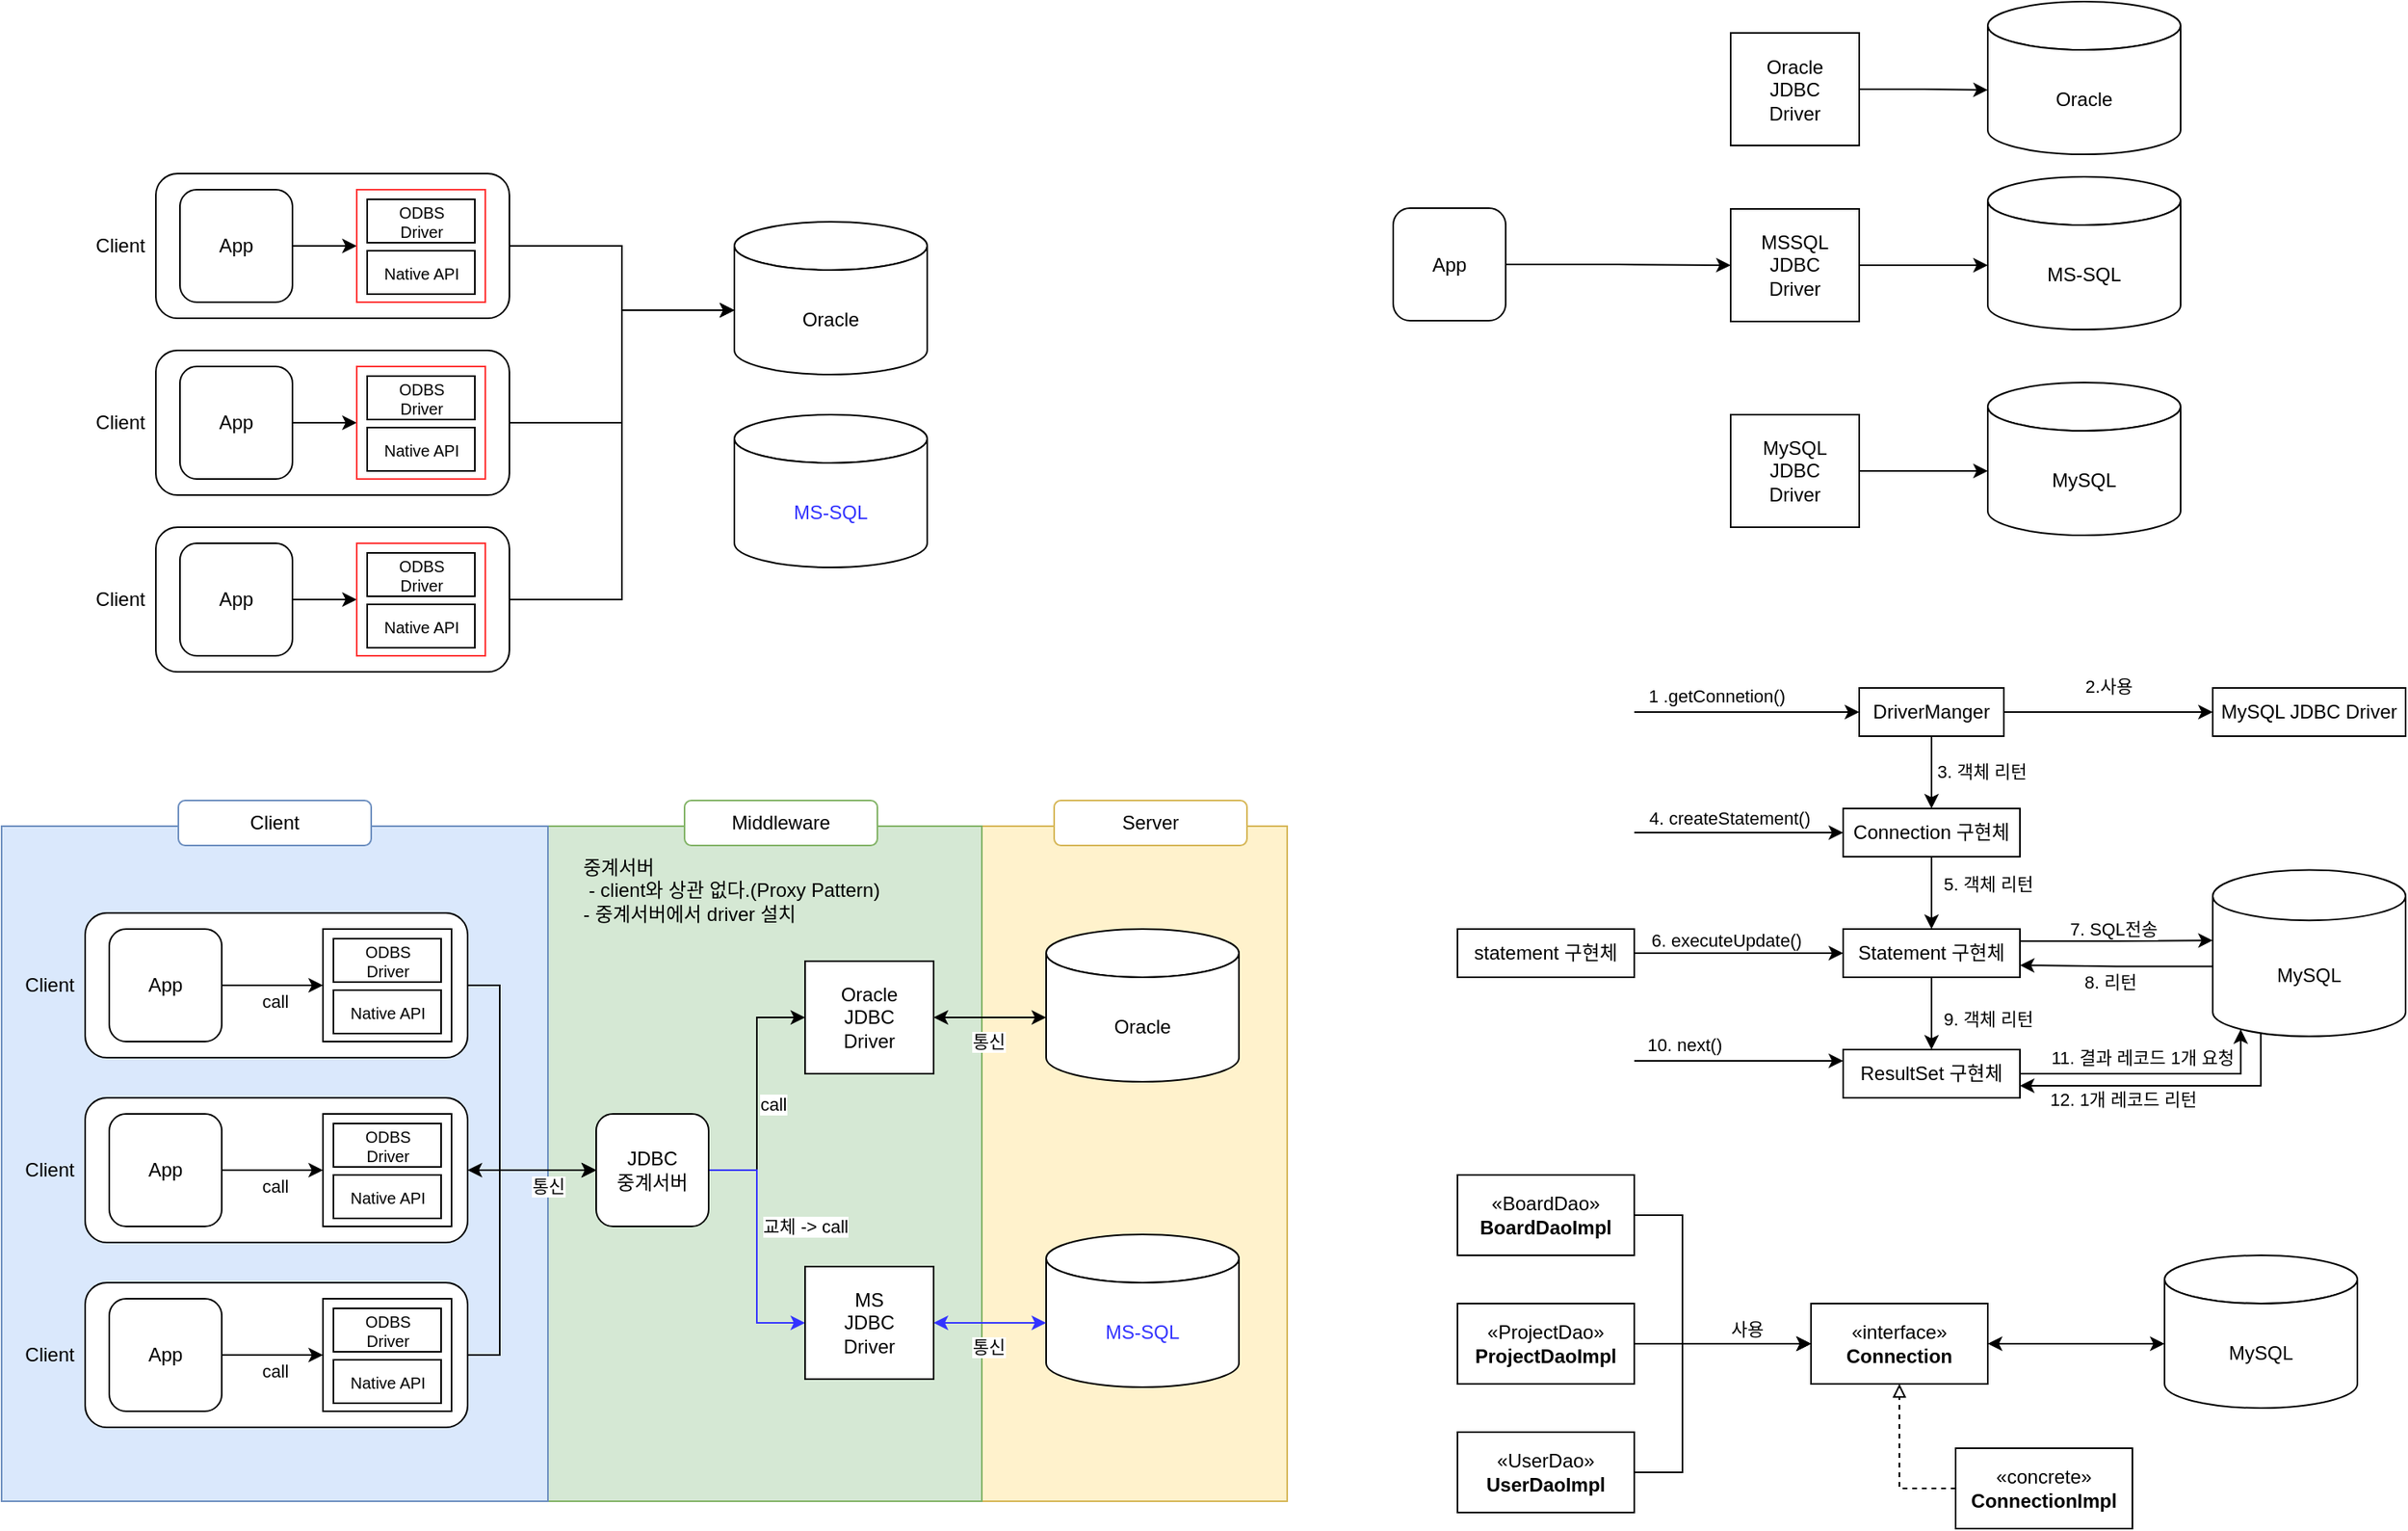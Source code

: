 <mxfile version="24.6.4" type="device">
  <diagram name="페이지-1" id="chzK51hiHP0V3GQaVxl0">
    <mxGraphModel dx="1247" dy="818" grid="1" gridSize="10" guides="1" tooltips="1" connect="1" arrows="1" fold="1" page="1" pageScale="1" pageWidth="827" pageHeight="1169" math="0" shadow="0">
      <root>
        <mxCell id="0" />
        <mxCell id="1" parent="0" />
        <mxCell id="r7lMjbxDxQKQLFHYws3O-93" value="" style="rounded=0;whiteSpace=wrap;html=1;fillColor=#fff2cc;strokeColor=#d6b656;" vertex="1" parent="1">
          <mxGeometry x="624" y="606" width="190" height="420" as="geometry" />
        </mxCell>
        <mxCell id="r7lMjbxDxQKQLFHYws3O-92" value="" style="rounded=0;whiteSpace=wrap;html=1;fillColor=#d5e8d4;strokeColor=#82b366;" vertex="1" parent="1">
          <mxGeometry x="354" y="606" width="270" height="420" as="geometry" />
        </mxCell>
        <mxCell id="r7lMjbxDxQKQLFHYws3O-91" value="" style="rounded=0;whiteSpace=wrap;html=1;fillColor=#dae8fc;strokeColor=#6c8ebf;" vertex="1" parent="1">
          <mxGeometry x="14" y="606" width="340" height="420" as="geometry" />
        </mxCell>
        <mxCell id="r7lMjbxDxQKQLFHYws3O-3" value="" style="rounded=1;whiteSpace=wrap;html=1;" vertex="1" parent="1">
          <mxGeometry x="110" y="200" width="220" height="90" as="geometry" />
        </mxCell>
        <mxCell id="r7lMjbxDxQKQLFHYws3O-9" value="" style="group" vertex="1" connectable="0" parent="1">
          <mxGeometry x="125" y="210" width="190" height="70" as="geometry" />
        </mxCell>
        <mxCell id="r7lMjbxDxQKQLFHYws3O-8" style="edgeStyle=orthogonalEdgeStyle;rounded=0;orthogonalLoop=1;jettySize=auto;html=1;entryX=0;entryY=0.5;entryDx=0;entryDy=0;" edge="1" parent="r7lMjbxDxQKQLFHYws3O-9" source="r7lMjbxDxQKQLFHYws3O-4" target="r7lMjbxDxQKQLFHYws3O-5">
          <mxGeometry relative="1" as="geometry" />
        </mxCell>
        <mxCell id="r7lMjbxDxQKQLFHYws3O-4" value="App" style="rounded=1;whiteSpace=wrap;html=1;" vertex="1" parent="r7lMjbxDxQKQLFHYws3O-9">
          <mxGeometry width="70" height="70" as="geometry" />
        </mxCell>
        <mxCell id="r7lMjbxDxQKQLFHYws3O-5" value="" style="rounded=0;whiteSpace=wrap;html=1;strokeColor=#FF3333;" vertex="1" parent="r7lMjbxDxQKQLFHYws3O-9">
          <mxGeometry x="110" width="80" height="70" as="geometry" />
        </mxCell>
        <mxCell id="r7lMjbxDxQKQLFHYws3O-6" value="ODBS&lt;div style=&quot;font-size: 10px;&quot;&gt;Driver&lt;/div&gt;" style="rounded=0;whiteSpace=wrap;html=1;fontSize=10;" vertex="1" parent="r7lMjbxDxQKQLFHYws3O-9">
          <mxGeometry x="116.5" y="6" width="67" height="27" as="geometry" />
        </mxCell>
        <mxCell id="r7lMjbxDxQKQLFHYws3O-7" value="Native API" style="rounded=0;whiteSpace=wrap;html=1;fontSize=10;" vertex="1" parent="r7lMjbxDxQKQLFHYws3O-9">
          <mxGeometry x="116.5" y="38" width="67" height="27" as="geometry" />
        </mxCell>
        <mxCell id="r7lMjbxDxQKQLFHYws3O-10" value="" style="group" vertex="1" connectable="0" parent="1">
          <mxGeometry x="470" y="230" width="120" height="95" as="geometry" />
        </mxCell>
        <mxCell id="r7lMjbxDxQKQLFHYws3O-1" value="" style="ellipse;whiteSpace=wrap;html=1;" vertex="1" parent="r7lMjbxDxQKQLFHYws3O-10">
          <mxGeometry width="120" height="30" as="geometry" />
        </mxCell>
        <mxCell id="r7lMjbxDxQKQLFHYws3O-2" value="Oracle" style="shape=cylinder3;whiteSpace=wrap;html=1;boundedLbl=1;backgroundOutline=1;size=15;lid=0;" vertex="1" parent="r7lMjbxDxQKQLFHYws3O-10">
          <mxGeometry y="15" width="120" height="80" as="geometry" />
        </mxCell>
        <mxCell id="r7lMjbxDxQKQLFHYws3O-11" value="" style="rounded=1;whiteSpace=wrap;html=1;" vertex="1" parent="1">
          <mxGeometry x="110" y="310" width="220" height="90" as="geometry" />
        </mxCell>
        <mxCell id="r7lMjbxDxQKQLFHYws3O-12" value="" style="group" vertex="1" connectable="0" parent="1">
          <mxGeometry x="125" y="320" width="190" height="70" as="geometry" />
        </mxCell>
        <mxCell id="r7lMjbxDxQKQLFHYws3O-13" style="edgeStyle=orthogonalEdgeStyle;rounded=0;orthogonalLoop=1;jettySize=auto;html=1;entryX=0;entryY=0.5;entryDx=0;entryDy=0;" edge="1" parent="r7lMjbxDxQKQLFHYws3O-12" source="r7lMjbxDxQKQLFHYws3O-14" target="r7lMjbxDxQKQLFHYws3O-15">
          <mxGeometry relative="1" as="geometry" />
        </mxCell>
        <mxCell id="r7lMjbxDxQKQLFHYws3O-14" value="App" style="rounded=1;whiteSpace=wrap;html=1;" vertex="1" parent="r7lMjbxDxQKQLFHYws3O-12">
          <mxGeometry width="70" height="70" as="geometry" />
        </mxCell>
        <mxCell id="r7lMjbxDxQKQLFHYws3O-15" value="" style="rounded=0;whiteSpace=wrap;html=1;strokeColor=#FF3333;" vertex="1" parent="r7lMjbxDxQKQLFHYws3O-12">
          <mxGeometry x="110" width="80" height="70" as="geometry" />
        </mxCell>
        <mxCell id="r7lMjbxDxQKQLFHYws3O-16" value="ODBS&lt;div style=&quot;font-size: 10px;&quot;&gt;Driver&lt;/div&gt;" style="rounded=0;whiteSpace=wrap;html=1;fontSize=10;" vertex="1" parent="r7lMjbxDxQKQLFHYws3O-12">
          <mxGeometry x="116.5" y="6" width="67" height="27" as="geometry" />
        </mxCell>
        <mxCell id="r7lMjbxDxQKQLFHYws3O-17" value="Native API" style="rounded=0;whiteSpace=wrap;html=1;fontSize=10;" vertex="1" parent="r7lMjbxDxQKQLFHYws3O-12">
          <mxGeometry x="116.5" y="38" width="67" height="27" as="geometry" />
        </mxCell>
        <mxCell id="r7lMjbxDxQKQLFHYws3O-30" style="edgeStyle=orthogonalEdgeStyle;rounded=0;orthogonalLoop=1;jettySize=auto;html=1;entryX=0;entryY=0.5;entryDx=0;entryDy=0;entryPerimeter=0;" edge="1" parent="1" source="r7lMjbxDxQKQLFHYws3O-18" target="r7lMjbxDxQKQLFHYws3O-2">
          <mxGeometry relative="1" as="geometry">
            <mxPoint x="470" y="280" as="targetPoint" />
            <Array as="points">
              <mxPoint x="400" y="465" />
              <mxPoint x="400" y="285" />
            </Array>
          </mxGeometry>
        </mxCell>
        <mxCell id="r7lMjbxDxQKQLFHYws3O-18" value="" style="rounded=1;whiteSpace=wrap;html=1;" vertex="1" parent="1">
          <mxGeometry x="110" y="420" width="220" height="90" as="geometry" />
        </mxCell>
        <mxCell id="r7lMjbxDxQKQLFHYws3O-19" value="" style="group" vertex="1" connectable="0" parent="1">
          <mxGeometry x="125" y="430" width="190" height="70" as="geometry" />
        </mxCell>
        <mxCell id="r7lMjbxDxQKQLFHYws3O-20" style="edgeStyle=orthogonalEdgeStyle;rounded=0;orthogonalLoop=1;jettySize=auto;html=1;entryX=0;entryY=0.5;entryDx=0;entryDy=0;" edge="1" parent="r7lMjbxDxQKQLFHYws3O-19" source="r7lMjbxDxQKQLFHYws3O-21" target="r7lMjbxDxQKQLFHYws3O-22">
          <mxGeometry relative="1" as="geometry" />
        </mxCell>
        <mxCell id="r7lMjbxDxQKQLFHYws3O-21" value="App" style="rounded=1;whiteSpace=wrap;html=1;" vertex="1" parent="r7lMjbxDxQKQLFHYws3O-19">
          <mxGeometry width="70" height="70" as="geometry" />
        </mxCell>
        <mxCell id="r7lMjbxDxQKQLFHYws3O-22" value="" style="rounded=0;whiteSpace=wrap;html=1;strokeColor=#FF3333;" vertex="1" parent="r7lMjbxDxQKQLFHYws3O-19">
          <mxGeometry x="110" width="80" height="70" as="geometry" />
        </mxCell>
        <mxCell id="r7lMjbxDxQKQLFHYws3O-23" value="ODBS&lt;div style=&quot;font-size: 10px;&quot;&gt;Driver&lt;/div&gt;" style="rounded=0;whiteSpace=wrap;html=1;fontSize=10;" vertex="1" parent="r7lMjbxDxQKQLFHYws3O-19">
          <mxGeometry x="116.5" y="6" width="67" height="27" as="geometry" />
        </mxCell>
        <mxCell id="r7lMjbxDxQKQLFHYws3O-24" value="Native API" style="rounded=0;whiteSpace=wrap;html=1;fontSize=10;" vertex="1" parent="r7lMjbxDxQKQLFHYws3O-19">
          <mxGeometry x="116.5" y="38" width="67" height="27" as="geometry" />
        </mxCell>
        <mxCell id="r7lMjbxDxQKQLFHYws3O-25" value="" style="group" vertex="1" connectable="0" parent="1">
          <mxGeometry x="470" y="350" width="120" height="95" as="geometry" />
        </mxCell>
        <mxCell id="r7lMjbxDxQKQLFHYws3O-26" value="" style="ellipse;whiteSpace=wrap;html=1;" vertex="1" parent="r7lMjbxDxQKQLFHYws3O-25">
          <mxGeometry width="120" height="30" as="geometry" />
        </mxCell>
        <mxCell id="r7lMjbxDxQKQLFHYws3O-27" value="&lt;font color=&quot;#3333ff&quot;&gt;MS-SQL&lt;/font&gt;" style="shape=cylinder3;whiteSpace=wrap;html=1;boundedLbl=1;backgroundOutline=1;size=15;lid=0;" vertex="1" parent="r7lMjbxDxQKQLFHYws3O-25">
          <mxGeometry y="15" width="120" height="80" as="geometry" />
        </mxCell>
        <mxCell id="r7lMjbxDxQKQLFHYws3O-28" style="edgeStyle=orthogonalEdgeStyle;rounded=0;orthogonalLoop=1;jettySize=auto;html=1;entryX=0;entryY=0.5;entryDx=0;entryDy=0;entryPerimeter=0;" edge="1" parent="1" source="r7lMjbxDxQKQLFHYws3O-3" target="r7lMjbxDxQKQLFHYws3O-2">
          <mxGeometry relative="1" as="geometry" />
        </mxCell>
        <mxCell id="r7lMjbxDxQKQLFHYws3O-29" style="edgeStyle=orthogonalEdgeStyle;rounded=0;orthogonalLoop=1;jettySize=auto;html=1;entryX=0;entryY=0.5;entryDx=0;entryDy=0;entryPerimeter=0;" edge="1" parent="1" source="r7lMjbxDxQKQLFHYws3O-11" target="r7lMjbxDxQKQLFHYws3O-2">
          <mxGeometry relative="1" as="geometry" />
        </mxCell>
        <mxCell id="r7lMjbxDxQKQLFHYws3O-31" value="Client" style="text;html=1;align=center;verticalAlign=middle;whiteSpace=wrap;rounded=0;" vertex="1" parent="1">
          <mxGeometry x="58" y="230" width="60" height="30" as="geometry" />
        </mxCell>
        <mxCell id="r7lMjbxDxQKQLFHYws3O-32" value="Client" style="text;html=1;align=center;verticalAlign=middle;whiteSpace=wrap;rounded=0;" vertex="1" parent="1">
          <mxGeometry x="58" y="340" width="60" height="30" as="geometry" />
        </mxCell>
        <mxCell id="r7lMjbxDxQKQLFHYws3O-33" value="Client" style="text;html=1;align=center;verticalAlign=middle;whiteSpace=wrap;rounded=0;" vertex="1" parent="1">
          <mxGeometry x="58" y="450" width="60" height="30" as="geometry" />
        </mxCell>
        <mxCell id="r7lMjbxDxQKQLFHYws3O-55" value="통신" style="edgeStyle=orthogonalEdgeStyle;rounded=0;orthogonalLoop=1;jettySize=auto;html=1;entryX=0;entryY=0.5;entryDx=0;entryDy=0;startArrow=classic;startFill=1;" edge="1" parent="1">
          <mxGeometry x="0.25" y="-10" relative="1" as="geometry">
            <mxPoint x="304" y="820" as="sourcePoint" />
            <mxPoint x="384" y="820" as="targetPoint" />
            <mxPoint as="offset" />
          </mxGeometry>
        </mxCell>
        <mxCell id="r7lMjbxDxQKQLFHYws3O-42" value="" style="rounded=1;whiteSpace=wrap;html=1;" vertex="1" parent="1">
          <mxGeometry x="66" y="775" width="238" height="90" as="geometry" />
        </mxCell>
        <mxCell id="r7lMjbxDxQKQLFHYws3O-43" value="" style="group" vertex="1" connectable="0" parent="1">
          <mxGeometry x="81" y="785" width="190" height="70" as="geometry" />
        </mxCell>
        <mxCell id="r7lMjbxDxQKQLFHYws3O-45" value="App" style="rounded=1;whiteSpace=wrap;html=1;" vertex="1" parent="r7lMjbxDxQKQLFHYws3O-43">
          <mxGeometry width="70" height="70" as="geometry" />
        </mxCell>
        <mxCell id="r7lMjbxDxQKQLFHYws3O-49" value="Client" style="text;html=1;align=center;verticalAlign=middle;whiteSpace=wrap;rounded=0;" vertex="1" parent="1">
          <mxGeometry x="14" y="805" width="60" height="30" as="geometry" />
        </mxCell>
        <mxCell id="r7lMjbxDxQKQLFHYws3O-46" value="" style="rounded=0;whiteSpace=wrap;html=1;strokeColor=#000000;" vertex="1" parent="1">
          <mxGeometry x="214" y="785" width="80" height="70" as="geometry" />
        </mxCell>
        <mxCell id="r7lMjbxDxQKQLFHYws3O-47" value="ODBS&lt;div style=&quot;font-size: 10px;&quot;&gt;Driver&lt;/div&gt;" style="rounded=0;whiteSpace=wrap;html=1;fontSize=10;" vertex="1" parent="1">
          <mxGeometry x="220.5" y="791" width="67" height="27" as="geometry" />
        </mxCell>
        <mxCell id="r7lMjbxDxQKQLFHYws3O-48" value="Native API" style="rounded=0;whiteSpace=wrap;html=1;fontSize=10;" vertex="1" parent="1">
          <mxGeometry x="220.5" y="823" width="67" height="27" as="geometry" />
        </mxCell>
        <mxCell id="r7lMjbxDxQKQLFHYws3O-44" value="call" style="edgeStyle=orthogonalEdgeStyle;rounded=0;orthogonalLoop=1;jettySize=auto;html=1;entryX=0;entryY=0.5;entryDx=0;entryDy=0;" edge="1" parent="1" source="r7lMjbxDxQKQLFHYws3O-45" target="r7lMjbxDxQKQLFHYws3O-46">
          <mxGeometry x="0.048" y="-10" relative="1" as="geometry">
            <mxPoint as="offset" />
          </mxGeometry>
        </mxCell>
        <mxCell id="r7lMjbxDxQKQLFHYws3O-53" style="edgeStyle=orthogonalEdgeStyle;rounded=0;orthogonalLoop=1;jettySize=auto;html=1;entryX=0;entryY=0.5;entryDx=0;entryDy=0;" edge="1" parent="1" source="r7lMjbxDxQKQLFHYws3O-51" target="r7lMjbxDxQKQLFHYws3O-52">
          <mxGeometry relative="1" as="geometry" />
        </mxCell>
        <mxCell id="r7lMjbxDxQKQLFHYws3O-54" value="call" style="edgeLabel;html=1;align=center;verticalAlign=middle;resizable=0;points=[];" vertex="1" connectable="0" parent="r7lMjbxDxQKQLFHYws3O-53">
          <mxGeometry x="0.042" y="-1" relative="1" as="geometry">
            <mxPoint x="9" y="10" as="offset" />
          </mxGeometry>
        </mxCell>
        <mxCell id="r7lMjbxDxQKQLFHYws3O-89" style="edgeStyle=orthogonalEdgeStyle;rounded=0;orthogonalLoop=1;jettySize=auto;html=1;entryX=0;entryY=0.5;entryDx=0;entryDy=0;strokeColor=#3333FF;" edge="1" parent="1" source="r7lMjbxDxQKQLFHYws3O-51" target="r7lMjbxDxQKQLFHYws3O-86">
          <mxGeometry relative="1" as="geometry" />
        </mxCell>
        <mxCell id="r7lMjbxDxQKQLFHYws3O-90" value="교체 -&amp;gt; call" style="edgeLabel;html=1;align=center;verticalAlign=middle;resizable=0;points=[];" vertex="1" connectable="0" parent="r7lMjbxDxQKQLFHYws3O-89">
          <mxGeometry x="-0.152" relative="1" as="geometry">
            <mxPoint x="30" y="-1" as="offset" />
          </mxGeometry>
        </mxCell>
        <mxCell id="r7lMjbxDxQKQLFHYws3O-51" value="JDBC&lt;div&gt;중계서버&lt;/div&gt;" style="rounded=1;whiteSpace=wrap;html=1;" vertex="1" parent="1">
          <mxGeometry x="384" y="785" width="70" height="70" as="geometry" />
        </mxCell>
        <mxCell id="r7lMjbxDxQKQLFHYws3O-52" value="&lt;div&gt;Oracle&lt;/div&gt;JDBC&lt;div&gt;&lt;div&gt;Driver&lt;/div&gt;&lt;/div&gt;" style="rounded=0;whiteSpace=wrap;html=1;strokeColor=#000000;" vertex="1" parent="1">
          <mxGeometry x="514" y="690" width="80" height="70" as="geometry" />
        </mxCell>
        <mxCell id="r7lMjbxDxQKQLFHYws3O-56" value="" style="group" vertex="1" connectable="0" parent="1">
          <mxGeometry x="664" y="860" width="120" height="95" as="geometry" />
        </mxCell>
        <mxCell id="r7lMjbxDxQKQLFHYws3O-57" value="" style="ellipse;whiteSpace=wrap;html=1;" vertex="1" parent="r7lMjbxDxQKQLFHYws3O-56">
          <mxGeometry width="120" height="30" as="geometry" />
        </mxCell>
        <mxCell id="r7lMjbxDxQKQLFHYws3O-58" value="&lt;font color=&quot;#3333ff&quot;&gt;MS-SQL&lt;/font&gt;" style="shape=cylinder3;whiteSpace=wrap;html=1;boundedLbl=1;backgroundOutline=1;size=15;lid=0;" vertex="1" parent="r7lMjbxDxQKQLFHYws3O-56">
          <mxGeometry y="15" width="120" height="80" as="geometry" />
        </mxCell>
        <mxCell id="r7lMjbxDxQKQLFHYws3O-62" value="" style="group" vertex="1" connectable="0" parent="1">
          <mxGeometry x="664" y="670" width="120" height="95" as="geometry" />
        </mxCell>
        <mxCell id="r7lMjbxDxQKQLFHYws3O-63" value="" style="ellipse;whiteSpace=wrap;html=1;" vertex="1" parent="r7lMjbxDxQKQLFHYws3O-62">
          <mxGeometry width="120" height="30" as="geometry" />
        </mxCell>
        <mxCell id="r7lMjbxDxQKQLFHYws3O-64" value="Oracle" style="shape=cylinder3;whiteSpace=wrap;html=1;boundedLbl=1;backgroundOutline=1;size=15;lid=0;" vertex="1" parent="r7lMjbxDxQKQLFHYws3O-62">
          <mxGeometry y="15" width="120" height="80" as="geometry" />
        </mxCell>
        <mxCell id="r7lMjbxDxQKQLFHYws3O-65" style="edgeStyle=orthogonalEdgeStyle;rounded=0;orthogonalLoop=1;jettySize=auto;html=1;entryX=0;entryY=0.5;entryDx=0;entryDy=0;entryPerimeter=0;startArrow=classic;startFill=1;" edge="1" parent="1" source="r7lMjbxDxQKQLFHYws3O-52" target="r7lMjbxDxQKQLFHYws3O-64">
          <mxGeometry relative="1" as="geometry" />
        </mxCell>
        <mxCell id="r7lMjbxDxQKQLFHYws3O-66" value="통신" style="edgeLabel;html=1;align=center;verticalAlign=middle;resizable=0;points=[];" vertex="1" connectable="0" parent="r7lMjbxDxQKQLFHYws3O-65">
          <mxGeometry x="0.056" y="-1" relative="1" as="geometry">
            <mxPoint x="-3" y="14" as="offset" />
          </mxGeometry>
        </mxCell>
        <mxCell id="r7lMjbxDxQKQLFHYws3O-83" style="edgeStyle=orthogonalEdgeStyle;rounded=0;orthogonalLoop=1;jettySize=auto;html=1;entryX=0;entryY=0.5;entryDx=0;entryDy=0;" edge="1" parent="1" source="r7lMjbxDxQKQLFHYws3O-67" target="r7lMjbxDxQKQLFHYws3O-51">
          <mxGeometry relative="1" as="geometry">
            <Array as="points">
              <mxPoint x="324" y="935" />
              <mxPoint x="324" y="820" />
            </Array>
          </mxGeometry>
        </mxCell>
        <mxCell id="r7lMjbxDxQKQLFHYws3O-67" value="" style="rounded=1;whiteSpace=wrap;html=1;" vertex="1" parent="1">
          <mxGeometry x="66" y="890" width="238" height="90" as="geometry" />
        </mxCell>
        <mxCell id="r7lMjbxDxQKQLFHYws3O-68" value="" style="group" vertex="1" connectable="0" parent="1">
          <mxGeometry x="81" y="900" width="190" height="70" as="geometry" />
        </mxCell>
        <mxCell id="r7lMjbxDxQKQLFHYws3O-69" value="App" style="rounded=1;whiteSpace=wrap;html=1;" vertex="1" parent="r7lMjbxDxQKQLFHYws3O-68">
          <mxGeometry width="70" height="70" as="geometry" />
        </mxCell>
        <mxCell id="r7lMjbxDxQKQLFHYws3O-70" value="Client" style="text;html=1;align=center;verticalAlign=middle;whiteSpace=wrap;rounded=0;" vertex="1" parent="1">
          <mxGeometry x="14" y="920" width="60" height="30" as="geometry" />
        </mxCell>
        <mxCell id="r7lMjbxDxQKQLFHYws3O-71" value="" style="rounded=0;whiteSpace=wrap;html=1;strokeColor=#000000;" vertex="1" parent="1">
          <mxGeometry x="214" y="900" width="80" height="70" as="geometry" />
        </mxCell>
        <mxCell id="r7lMjbxDxQKQLFHYws3O-72" value="ODBS&lt;div style=&quot;font-size: 10px;&quot;&gt;Driver&lt;/div&gt;" style="rounded=0;whiteSpace=wrap;html=1;fontSize=10;" vertex="1" parent="1">
          <mxGeometry x="220.5" y="906" width="67" height="27" as="geometry" />
        </mxCell>
        <mxCell id="r7lMjbxDxQKQLFHYws3O-73" value="Native API" style="rounded=0;whiteSpace=wrap;html=1;fontSize=10;" vertex="1" parent="1">
          <mxGeometry x="220.5" y="938" width="67" height="27" as="geometry" />
        </mxCell>
        <mxCell id="r7lMjbxDxQKQLFHYws3O-74" value="call" style="edgeStyle=orthogonalEdgeStyle;rounded=0;orthogonalLoop=1;jettySize=auto;html=1;entryX=0;entryY=0.5;entryDx=0;entryDy=0;" edge="1" parent="1" source="r7lMjbxDxQKQLFHYws3O-69" target="r7lMjbxDxQKQLFHYws3O-71">
          <mxGeometry x="0.048" y="-10" relative="1" as="geometry">
            <mxPoint as="offset" />
          </mxGeometry>
        </mxCell>
        <mxCell id="r7lMjbxDxQKQLFHYws3O-84" style="edgeStyle=orthogonalEdgeStyle;rounded=0;orthogonalLoop=1;jettySize=auto;html=1;entryX=0;entryY=0.5;entryDx=0;entryDy=0;" edge="1" parent="1" source="r7lMjbxDxQKQLFHYws3O-75" target="r7lMjbxDxQKQLFHYws3O-51">
          <mxGeometry relative="1" as="geometry">
            <Array as="points">
              <mxPoint x="324" y="705" />
              <mxPoint x="324" y="820" />
            </Array>
          </mxGeometry>
        </mxCell>
        <mxCell id="r7lMjbxDxQKQLFHYws3O-75" value="" style="rounded=1;whiteSpace=wrap;html=1;" vertex="1" parent="1">
          <mxGeometry x="66" y="660" width="238" height="90" as="geometry" />
        </mxCell>
        <mxCell id="r7lMjbxDxQKQLFHYws3O-76" value="" style="group" vertex="1" connectable="0" parent="1">
          <mxGeometry x="81" y="670" width="190" height="70" as="geometry" />
        </mxCell>
        <mxCell id="r7lMjbxDxQKQLFHYws3O-77" value="App" style="rounded=1;whiteSpace=wrap;html=1;" vertex="1" parent="r7lMjbxDxQKQLFHYws3O-76">
          <mxGeometry width="70" height="70" as="geometry" />
        </mxCell>
        <mxCell id="r7lMjbxDxQKQLFHYws3O-78" value="Client" style="text;html=1;align=center;verticalAlign=middle;whiteSpace=wrap;rounded=0;" vertex="1" parent="1">
          <mxGeometry x="14" y="690" width="60" height="30" as="geometry" />
        </mxCell>
        <mxCell id="r7lMjbxDxQKQLFHYws3O-79" value="" style="rounded=0;whiteSpace=wrap;html=1;strokeColor=#000000;" vertex="1" parent="1">
          <mxGeometry x="214" y="670" width="80" height="70" as="geometry" />
        </mxCell>
        <mxCell id="r7lMjbxDxQKQLFHYws3O-80" value="ODBS&lt;div style=&quot;font-size: 10px;&quot;&gt;Driver&lt;/div&gt;" style="rounded=0;whiteSpace=wrap;html=1;fontSize=10;" vertex="1" parent="1">
          <mxGeometry x="220.5" y="676" width="67" height="27" as="geometry" />
        </mxCell>
        <mxCell id="r7lMjbxDxQKQLFHYws3O-81" value="Native API" style="rounded=0;whiteSpace=wrap;html=1;fontSize=10;" vertex="1" parent="1">
          <mxGeometry x="220.5" y="708" width="67" height="27" as="geometry" />
        </mxCell>
        <mxCell id="r7lMjbxDxQKQLFHYws3O-82" value="call" style="edgeStyle=orthogonalEdgeStyle;rounded=0;orthogonalLoop=1;jettySize=auto;html=1;entryX=0;entryY=0.5;entryDx=0;entryDy=0;" edge="1" parent="1" source="r7lMjbxDxQKQLFHYws3O-77" target="r7lMjbxDxQKQLFHYws3O-79">
          <mxGeometry x="0.048" y="-10" relative="1" as="geometry">
            <mxPoint as="offset" />
          </mxGeometry>
        </mxCell>
        <mxCell id="r7lMjbxDxQKQLFHYws3O-86" value="&lt;div&gt;MS&lt;/div&gt;JDBC&lt;div&gt;&lt;div&gt;Driver&lt;/div&gt;&lt;/div&gt;" style="rounded=0;whiteSpace=wrap;html=1;strokeColor=#000000;" vertex="1" parent="1">
          <mxGeometry x="514" y="880" width="80" height="70" as="geometry" />
        </mxCell>
        <mxCell id="r7lMjbxDxQKQLFHYws3O-87" style="edgeStyle=orthogonalEdgeStyle;rounded=0;orthogonalLoop=1;jettySize=auto;html=1;entryX=0;entryY=0.5;entryDx=0;entryDy=0;entryPerimeter=0;strokeColor=#3333FF;align=center;verticalAlign=middle;fontFamily=Helvetica;fontSize=11;fontColor=default;labelBackgroundColor=default;startArrow=classic;startFill=1;endArrow=classic;" edge="1" parent="1" source="r7lMjbxDxQKQLFHYws3O-86" target="r7lMjbxDxQKQLFHYws3O-58">
          <mxGeometry relative="1" as="geometry" />
        </mxCell>
        <mxCell id="r7lMjbxDxQKQLFHYws3O-88" value="통신" style="edgeLabel;html=1;align=center;verticalAlign=middle;resizable=0;points=[];" vertex="1" connectable="0" parent="r7lMjbxDxQKQLFHYws3O-87">
          <mxGeometry x="0.085" y="-2" relative="1" as="geometry">
            <mxPoint x="-4" y="13" as="offset" />
          </mxGeometry>
        </mxCell>
        <mxCell id="r7lMjbxDxQKQLFHYws3O-95" value="Client" style="rounded=1;whiteSpace=wrap;html=1;strokeColor=#6c8ebf;" vertex="1" parent="1">
          <mxGeometry x="124" y="590" width="120" height="28" as="geometry" />
        </mxCell>
        <mxCell id="r7lMjbxDxQKQLFHYws3O-96" value="Middleware" style="rounded=1;whiteSpace=wrap;html=1;strokeColor=#82b366;" vertex="1" parent="1">
          <mxGeometry x="439" y="590" width="120" height="28" as="geometry" />
        </mxCell>
        <mxCell id="r7lMjbxDxQKQLFHYws3O-97" value="Server" style="rounded=1;whiteSpace=wrap;html=1;strokeColor=#d6b656;" vertex="1" parent="1">
          <mxGeometry x="669" y="590" width="120" height="28" as="geometry" />
        </mxCell>
        <mxCell id="r7lMjbxDxQKQLFHYws3O-98" value="중계서버&lt;div&gt;&amp;nbsp;- client와 상관 없다.(Proxy Pattern)&lt;/div&gt;&lt;div&gt;- 중계서버에서 driver 설치&amp;nbsp;&lt;/div&gt;" style="text;html=1;align=left;verticalAlign=middle;whiteSpace=wrap;rounded=0;" vertex="1" parent="1">
          <mxGeometry x="374" y="631" width="190" height="30" as="geometry" />
        </mxCell>
        <mxCell id="r7lMjbxDxQKQLFHYws3O-100" value="" style="group" vertex="1" connectable="0" parent="1">
          <mxGeometry x="1250" y="202" width="120" height="95" as="geometry" />
        </mxCell>
        <mxCell id="r7lMjbxDxQKQLFHYws3O-101" value="" style="ellipse;whiteSpace=wrap;html=1;" vertex="1" parent="r7lMjbxDxQKQLFHYws3O-100">
          <mxGeometry width="120" height="30" as="geometry" />
        </mxCell>
        <mxCell id="r7lMjbxDxQKQLFHYws3O-102" value="MS-SQL" style="shape=cylinder3;whiteSpace=wrap;html=1;boundedLbl=1;backgroundOutline=1;size=15;lid=0;" vertex="1" parent="r7lMjbxDxQKQLFHYws3O-100">
          <mxGeometry y="15" width="120" height="80" as="geometry" />
        </mxCell>
        <mxCell id="r7lMjbxDxQKQLFHYws3O-103" value="" style="group" vertex="1" connectable="0" parent="1">
          <mxGeometry x="1250" y="93" width="120" height="95" as="geometry" />
        </mxCell>
        <mxCell id="r7lMjbxDxQKQLFHYws3O-104" value="" style="ellipse;whiteSpace=wrap;html=1;" vertex="1" parent="r7lMjbxDxQKQLFHYws3O-103">
          <mxGeometry width="120" height="30" as="geometry" />
        </mxCell>
        <mxCell id="r7lMjbxDxQKQLFHYws3O-105" value="Oracle" style="shape=cylinder3;whiteSpace=wrap;html=1;boundedLbl=1;backgroundOutline=1;size=15;lid=0;" vertex="1" parent="r7lMjbxDxQKQLFHYws3O-103">
          <mxGeometry y="15" width="120" height="80" as="geometry" />
        </mxCell>
        <mxCell id="r7lMjbxDxQKQLFHYws3O-106" value="" style="group" vertex="1" connectable="0" parent="1">
          <mxGeometry x="1250" y="330" width="120" height="95" as="geometry" />
        </mxCell>
        <mxCell id="r7lMjbxDxQKQLFHYws3O-107" value="" style="ellipse;whiteSpace=wrap;html=1;" vertex="1" parent="r7lMjbxDxQKQLFHYws3O-106">
          <mxGeometry width="120" height="30" as="geometry" />
        </mxCell>
        <mxCell id="r7lMjbxDxQKQLFHYws3O-108" value="MySQL" style="shape=cylinder3;whiteSpace=wrap;html=1;boundedLbl=1;backgroundOutline=1;size=15;lid=0;" vertex="1" parent="r7lMjbxDxQKQLFHYws3O-106">
          <mxGeometry y="15" width="120" height="80" as="geometry" />
        </mxCell>
        <mxCell id="r7lMjbxDxQKQLFHYws3O-121" style="edgeStyle=orthogonalEdgeStyle;rounded=0;orthogonalLoop=1;jettySize=auto;html=1;entryX=0;entryY=0.5;entryDx=0;entryDy=0;entryPerimeter=0;" edge="1" parent="1" source="r7lMjbxDxQKQLFHYws3O-109" target="r7lMjbxDxQKQLFHYws3O-105">
          <mxGeometry relative="1" as="geometry">
            <mxPoint x="1550" y="147.5" as="targetPoint" />
          </mxGeometry>
        </mxCell>
        <mxCell id="r7lMjbxDxQKQLFHYws3O-109" value="&lt;div&gt;Oracle&lt;/div&gt;JDBC&lt;div&gt;&lt;div&gt;Driver&lt;/div&gt;&lt;/div&gt;" style="rounded=0;whiteSpace=wrap;html=1;strokeColor=#000000;" vertex="1" parent="1">
          <mxGeometry x="1090" y="112.5" width="80" height="70" as="geometry" />
        </mxCell>
        <mxCell id="r7lMjbxDxQKQLFHYws3O-122" style="edgeStyle=orthogonalEdgeStyle;rounded=0;orthogonalLoop=1;jettySize=auto;html=1;entryX=0;entryY=0.5;entryDx=0;entryDy=0;entryPerimeter=0;" edge="1" parent="1" source="r7lMjbxDxQKQLFHYws3O-110" target="r7lMjbxDxQKQLFHYws3O-102">
          <mxGeometry relative="1" as="geometry">
            <mxPoint x="1370" y="257" as="targetPoint" />
          </mxGeometry>
        </mxCell>
        <mxCell id="r7lMjbxDxQKQLFHYws3O-110" value="&lt;div&gt;MSSQL&lt;/div&gt;JDBC&lt;div&gt;&lt;div&gt;Driver&lt;/div&gt;&lt;/div&gt;" style="rounded=0;whiteSpace=wrap;html=1;strokeColor=#000000;" vertex="1" parent="1">
          <mxGeometry x="1090" y="222" width="80" height="70" as="geometry" />
        </mxCell>
        <mxCell id="r7lMjbxDxQKQLFHYws3O-123" style="edgeStyle=orthogonalEdgeStyle;rounded=0;orthogonalLoop=1;jettySize=auto;html=1;entryX=0;entryY=0.5;entryDx=0;entryDy=0;entryPerimeter=0;" edge="1" parent="1" source="r7lMjbxDxQKQLFHYws3O-111" target="r7lMjbxDxQKQLFHYws3O-108">
          <mxGeometry relative="1" as="geometry">
            <mxPoint x="1590" y="385" as="targetPoint" />
          </mxGeometry>
        </mxCell>
        <mxCell id="r7lMjbxDxQKQLFHYws3O-111" value="&lt;div&gt;MySQL&lt;/div&gt;JDBC&lt;div&gt;&lt;div&gt;Driver&lt;/div&gt;&lt;/div&gt;" style="rounded=0;whiteSpace=wrap;html=1;strokeColor=#000000;" vertex="1" parent="1">
          <mxGeometry x="1090" y="350" width="80" height="70" as="geometry" />
        </mxCell>
        <mxCell id="r7lMjbxDxQKQLFHYws3O-120" style="edgeStyle=orthogonalEdgeStyle;rounded=0;orthogonalLoop=1;jettySize=auto;html=1;entryX=0;entryY=0.5;entryDx=0;entryDy=0;" edge="1" parent="1" source="r7lMjbxDxQKQLFHYws3O-119" target="r7lMjbxDxQKQLFHYws3O-110">
          <mxGeometry relative="1" as="geometry" />
        </mxCell>
        <mxCell id="r7lMjbxDxQKQLFHYws3O-119" value="App" style="rounded=1;whiteSpace=wrap;html=1;" vertex="1" parent="1">
          <mxGeometry x="880" y="221.5" width="70" height="70" as="geometry" />
        </mxCell>
        <mxCell id="r7lMjbxDxQKQLFHYws3O-127" style="edgeStyle=orthogonalEdgeStyle;rounded=0;orthogonalLoop=1;jettySize=auto;html=1;entryX=0;entryY=0.5;entryDx=0;entryDy=0;" edge="1" parent="1" source="r7lMjbxDxQKQLFHYws3O-125" target="r7lMjbxDxQKQLFHYws3O-126">
          <mxGeometry relative="1" as="geometry" />
        </mxCell>
        <mxCell id="r7lMjbxDxQKQLFHYws3O-145" value="2.사용" style="edgeLabel;html=1;align=center;verticalAlign=middle;resizable=0;points=[];" vertex="1" connectable="0" parent="r7lMjbxDxQKQLFHYws3O-127">
          <mxGeometry x="0.117" y="-1" relative="1" as="geometry">
            <mxPoint x="-8" y="-17" as="offset" />
          </mxGeometry>
        </mxCell>
        <mxCell id="r7lMjbxDxQKQLFHYws3O-128" style="edgeStyle=orthogonalEdgeStyle;rounded=0;orthogonalLoop=1;jettySize=auto;html=1;exitX=0;exitY=0.5;exitDx=0;exitDy=0;endArrow=none;endFill=0;startArrow=classic;startFill=1;entryX=1;entryY=0.5;entryDx=0;entryDy=0;" edge="1" parent="1" source="r7lMjbxDxQKQLFHYws3O-125">
          <mxGeometry relative="1" as="geometry">
            <mxPoint x="1030" y="535" as="targetPoint" />
          </mxGeometry>
        </mxCell>
        <mxCell id="r7lMjbxDxQKQLFHYws3O-147" value="&lt;div style=&quot;text-align: left;&quot;&gt;&lt;span style=&quot;text-align: center;&quot;&gt;1 .getConnetion()&lt;/span&gt;&lt;br&gt;&lt;/div&gt;" style="edgeLabel;html=1;align=center;verticalAlign=middle;resizable=0;points=[];" vertex="1" connectable="0" parent="r7lMjbxDxQKQLFHYws3O-128">
          <mxGeometry x="-0.051" y="1" relative="1" as="geometry">
            <mxPoint x="-23" y="-11" as="offset" />
          </mxGeometry>
        </mxCell>
        <mxCell id="r7lMjbxDxQKQLFHYws3O-130" style="edgeStyle=orthogonalEdgeStyle;rounded=0;orthogonalLoop=1;jettySize=auto;html=1;entryX=0.5;entryY=0;entryDx=0;entryDy=0;" edge="1" parent="1" source="r7lMjbxDxQKQLFHYws3O-125" target="r7lMjbxDxQKQLFHYws3O-129">
          <mxGeometry relative="1" as="geometry" />
        </mxCell>
        <mxCell id="r7lMjbxDxQKQLFHYws3O-146" value="3. 객체 리턴" style="edgeLabel;html=1;align=center;verticalAlign=middle;resizable=0;points=[];" vertex="1" connectable="0" parent="r7lMjbxDxQKQLFHYws3O-130">
          <mxGeometry x="-0.029" y="1" relative="1" as="geometry">
            <mxPoint x="30" as="offset" />
          </mxGeometry>
        </mxCell>
        <mxCell id="r7lMjbxDxQKQLFHYws3O-125" value="DriverManger" style="rounded=0;whiteSpace=wrap;html=1;strokeColor=#000000;" vertex="1" parent="1">
          <mxGeometry x="1170" y="520" width="90" height="30" as="geometry" />
        </mxCell>
        <mxCell id="r7lMjbxDxQKQLFHYws3O-126" value="MySQL JDBC Driver" style="rounded=0;whiteSpace=wrap;html=1;strokeColor=#000000;" vertex="1" parent="1">
          <mxGeometry x="1390" y="520" width="120" height="30" as="geometry" />
        </mxCell>
        <mxCell id="r7lMjbxDxQKQLFHYws3O-152" style="edgeStyle=orthogonalEdgeStyle;rounded=0;orthogonalLoop=1;jettySize=auto;html=1;entryX=0.5;entryY=0;entryDx=0;entryDy=0;" edge="1" parent="1" source="r7lMjbxDxQKQLFHYws3O-129" target="r7lMjbxDxQKQLFHYws3O-151">
          <mxGeometry relative="1" as="geometry" />
        </mxCell>
        <mxCell id="r7lMjbxDxQKQLFHYws3O-153" value="5. 객체 리턴" style="edgeLabel;html=1;align=center;verticalAlign=middle;resizable=0;points=[];" vertex="1" connectable="0" parent="r7lMjbxDxQKQLFHYws3O-152">
          <mxGeometry x="-0.23" relative="1" as="geometry">
            <mxPoint x="35" y="-1" as="offset" />
          </mxGeometry>
        </mxCell>
        <mxCell id="r7lMjbxDxQKQLFHYws3O-129" value="Connection 구현체" style="rounded=0;whiteSpace=wrap;html=1;strokeColor=#000000;" vertex="1" parent="1">
          <mxGeometry x="1160" y="595" width="110" height="30" as="geometry" />
        </mxCell>
        <mxCell id="r7lMjbxDxQKQLFHYws3O-137" style="edgeStyle=orthogonalEdgeStyle;rounded=0;orthogonalLoop=1;jettySize=auto;html=1;entryX=0;entryY=0.5;entryDx=0;entryDy=0;" edge="1" parent="1" source="r7lMjbxDxQKQLFHYws3O-131" target="r7lMjbxDxQKQLFHYws3O-132">
          <mxGeometry relative="1" as="geometry">
            <Array as="points">
              <mxPoint x="1060" y="848" />
              <mxPoint x="1060" y="928" />
            </Array>
          </mxGeometry>
        </mxCell>
        <mxCell id="r7lMjbxDxQKQLFHYws3O-131" value="«BoardDao»&lt;br&gt;&lt;b&gt;BoardDaoImpl&lt;/b&gt;" style="html=1;whiteSpace=wrap;" vertex="1" parent="1">
          <mxGeometry x="920" y="823" width="110" height="50" as="geometry" />
        </mxCell>
        <mxCell id="r7lMjbxDxQKQLFHYws3O-136" style="edgeStyle=orthogonalEdgeStyle;rounded=0;orthogonalLoop=1;jettySize=auto;html=1;startArrow=classic;startFill=1;" edge="1" parent="1" source="r7lMjbxDxQKQLFHYws3O-132" target="r7lMjbxDxQKQLFHYws3O-135">
          <mxGeometry relative="1" as="geometry" />
        </mxCell>
        <mxCell id="r7lMjbxDxQKQLFHYws3O-132" value="«interface»&lt;br&gt;&lt;b&gt;Connection&lt;/b&gt;" style="html=1;whiteSpace=wrap;" vertex="1" parent="1">
          <mxGeometry x="1140" y="903" width="110" height="50" as="geometry" />
        </mxCell>
        <mxCell id="r7lMjbxDxQKQLFHYws3O-133" value="" style="group" vertex="1" connectable="0" parent="1">
          <mxGeometry x="1360" y="873" width="120" height="95" as="geometry" />
        </mxCell>
        <mxCell id="r7lMjbxDxQKQLFHYws3O-134" value="" style="ellipse;whiteSpace=wrap;html=1;" vertex="1" parent="r7lMjbxDxQKQLFHYws3O-133">
          <mxGeometry width="120" height="30" as="geometry" />
        </mxCell>
        <mxCell id="r7lMjbxDxQKQLFHYws3O-135" value="MySQL" style="shape=cylinder3;whiteSpace=wrap;html=1;boundedLbl=1;backgroundOutline=1;size=15;lid=0;" vertex="1" parent="r7lMjbxDxQKQLFHYws3O-133">
          <mxGeometry y="15" width="120" height="80" as="geometry" />
        </mxCell>
        <mxCell id="r7lMjbxDxQKQLFHYws3O-140" style="edgeStyle=orthogonalEdgeStyle;rounded=0;orthogonalLoop=1;jettySize=auto;html=1;entryX=0;entryY=0.5;entryDx=0;entryDy=0;" edge="1" parent="1" source="r7lMjbxDxQKQLFHYws3O-138" target="r7lMjbxDxQKQLFHYws3O-132">
          <mxGeometry relative="1" as="geometry" />
        </mxCell>
        <mxCell id="r7lMjbxDxQKQLFHYws3O-138" value="«ProjectDao»&lt;br&gt;&lt;b&gt;ProjectDaoImpl&lt;/b&gt;" style="html=1;whiteSpace=wrap;" vertex="1" parent="1">
          <mxGeometry x="920" y="903" width="110" height="50" as="geometry" />
        </mxCell>
        <mxCell id="r7lMjbxDxQKQLFHYws3O-141" style="edgeStyle=orthogonalEdgeStyle;rounded=0;orthogonalLoop=1;jettySize=auto;html=1;entryX=0;entryY=0.5;entryDx=0;entryDy=0;" edge="1" parent="1" source="r7lMjbxDxQKQLFHYws3O-139" target="r7lMjbxDxQKQLFHYws3O-132">
          <mxGeometry relative="1" as="geometry">
            <Array as="points">
              <mxPoint x="1060" y="1008" />
              <mxPoint x="1060" y="928" />
            </Array>
          </mxGeometry>
        </mxCell>
        <mxCell id="r7lMjbxDxQKQLFHYws3O-142" value="사용" style="edgeLabel;html=1;align=center;verticalAlign=middle;resizable=0;points=[];" vertex="1" connectable="0" parent="r7lMjbxDxQKQLFHYws3O-141">
          <mxGeometry x="0.48" y="3" relative="1" as="geometry">
            <mxPoint x="9" y="-6" as="offset" />
          </mxGeometry>
        </mxCell>
        <mxCell id="r7lMjbxDxQKQLFHYws3O-139" value="«UserDao»&lt;br&gt;&lt;b&gt;UserDaoImpl&lt;/b&gt;" style="html=1;whiteSpace=wrap;" vertex="1" parent="1">
          <mxGeometry x="920" y="983" width="110" height="50" as="geometry" />
        </mxCell>
        <mxCell id="r7lMjbxDxQKQLFHYws3O-144" style="edgeStyle=orthogonalEdgeStyle;rounded=0;orthogonalLoop=1;jettySize=auto;html=1;entryX=0.5;entryY=1;entryDx=0;entryDy=0;endArrow=block;endFill=0;dashed=1;" edge="1" parent="1" source="r7lMjbxDxQKQLFHYws3O-143" target="r7lMjbxDxQKQLFHYws3O-132">
          <mxGeometry relative="1" as="geometry">
            <Array as="points">
              <mxPoint x="1195" y="1018" />
            </Array>
          </mxGeometry>
        </mxCell>
        <mxCell id="r7lMjbxDxQKQLFHYws3O-143" value="«concrete»&lt;br&gt;&lt;b&gt;ConnectionImpl&lt;/b&gt;" style="html=1;whiteSpace=wrap;" vertex="1" parent="1">
          <mxGeometry x="1230" y="993" width="110" height="50" as="geometry" />
        </mxCell>
        <mxCell id="r7lMjbxDxQKQLFHYws3O-148" style="edgeStyle=orthogonalEdgeStyle;rounded=0;orthogonalLoop=1;jettySize=auto;html=1;exitX=0;exitY=0.5;exitDx=0;exitDy=0;endArrow=none;endFill=0;startArrow=classic;startFill=1;entryX=1;entryY=0.5;entryDx=0;entryDy=0;" edge="1" parent="1" source="r7lMjbxDxQKQLFHYws3O-129">
          <mxGeometry relative="1" as="geometry">
            <mxPoint x="1030" y="610" as="targetPoint" />
            <mxPoint x="1160" y="617.37" as="sourcePoint" />
            <Array as="points">
              <mxPoint x="1090" y="610" />
              <mxPoint x="1090" y="610" />
            </Array>
          </mxGeometry>
        </mxCell>
        <mxCell id="r7lMjbxDxQKQLFHYws3O-150" value="4. createStatement()" style="edgeLabel;html=1;align=center;verticalAlign=middle;resizable=0;points=[];" vertex="1" connectable="0" parent="r7lMjbxDxQKQLFHYws3O-148">
          <mxGeometry x="0.101" relative="1" as="geometry">
            <mxPoint y="-9" as="offset" />
          </mxGeometry>
        </mxCell>
        <mxCell id="r7lMjbxDxQKQLFHYws3O-154" style="edgeStyle=orthogonalEdgeStyle;rounded=0;orthogonalLoop=1;jettySize=auto;html=1;strokeColor=default;align=center;verticalAlign=middle;fontFamily=Helvetica;fontSize=11;fontColor=default;labelBackgroundColor=default;startArrow=classic;startFill=1;endArrow=none;endFill=0;entryX=1;entryY=0.5;entryDx=0;entryDy=0;" edge="1" parent="1" source="r7lMjbxDxQKQLFHYws3O-151">
          <mxGeometry relative="1" as="geometry">
            <mxPoint x="1030" y="685" as="targetPoint" />
          </mxGeometry>
        </mxCell>
        <mxCell id="r7lMjbxDxQKQLFHYws3O-155" value="6. executeUpdate()" style="edgeLabel;html=1;align=center;verticalAlign=middle;resizable=0;points=[];" vertex="1" connectable="0" parent="r7lMjbxDxQKQLFHYws3O-154">
          <mxGeometry x="0.417" relative="1" as="geometry">
            <mxPoint x="19" y="-9" as="offset" />
          </mxGeometry>
        </mxCell>
        <mxCell id="r7lMjbxDxQKQLFHYws3O-174" value="" style="edgeStyle=orthogonalEdgeStyle;rounded=0;orthogonalLoop=1;jettySize=auto;html=1;" edge="1" parent="1" source="r7lMjbxDxQKQLFHYws3O-151" target="r7lMjbxDxQKQLFHYws3O-173">
          <mxGeometry relative="1" as="geometry" />
        </mxCell>
        <mxCell id="r7lMjbxDxQKQLFHYws3O-180" value="9. 객체 리턴" style="edgeLabel;html=1;align=center;verticalAlign=middle;resizable=0;points=[];" vertex="1" connectable="0" parent="r7lMjbxDxQKQLFHYws3O-174">
          <mxGeometry x="0.133" y="-1" relative="1" as="geometry">
            <mxPoint x="36" as="offset" />
          </mxGeometry>
        </mxCell>
        <mxCell id="r7lMjbxDxQKQLFHYws3O-151" value="Statement 구현체" style="rounded=0;whiteSpace=wrap;html=1;strokeColor=#000000;" vertex="1" parent="1">
          <mxGeometry x="1160" y="670" width="110" height="30" as="geometry" />
        </mxCell>
        <mxCell id="r7lMjbxDxQKQLFHYws3O-165" value="" style="group" vertex="1" connectable="0" parent="1">
          <mxGeometry x="1390" y="633.25" width="120" height="103.5" as="geometry" />
        </mxCell>
        <mxCell id="r7lMjbxDxQKQLFHYws3O-166" value="" style="ellipse;whiteSpace=wrap;html=1;" vertex="1" parent="r7lMjbxDxQKQLFHYws3O-165">
          <mxGeometry width="120" height="32.684" as="geometry" />
        </mxCell>
        <mxCell id="r7lMjbxDxQKQLFHYws3O-167" value="MySQL" style="shape=cylinder3;whiteSpace=wrap;html=1;boundedLbl=1;backgroundOutline=1;size=15;lid=0;" vertex="1" parent="r7lMjbxDxQKQLFHYws3O-165">
          <mxGeometry y="16.342" width="120" height="87.158" as="geometry" />
        </mxCell>
        <mxCell id="r7lMjbxDxQKQLFHYws3O-168" style="edgeStyle=orthogonalEdgeStyle;rounded=0;orthogonalLoop=1;jettySize=auto;html=1;entryX=0;entryY=0;entryDx=0;entryDy=27.5;entryPerimeter=0;exitX=1;exitY=0.25;exitDx=0;exitDy=0;" edge="1" parent="1" source="r7lMjbxDxQKQLFHYws3O-151" target="r7lMjbxDxQKQLFHYws3O-167">
          <mxGeometry relative="1" as="geometry" />
        </mxCell>
        <mxCell id="r7lMjbxDxQKQLFHYws3O-171" value="7. SQL전송" style="edgeLabel;html=1;align=center;verticalAlign=middle;resizable=0;points=[];" vertex="1" connectable="0" parent="r7lMjbxDxQKQLFHYws3O-168">
          <mxGeometry x="-0.041" y="1" relative="1" as="geometry">
            <mxPoint y="-7" as="offset" />
          </mxGeometry>
        </mxCell>
        <mxCell id="r7lMjbxDxQKQLFHYws3O-170" style="edgeStyle=orthogonalEdgeStyle;rounded=0;orthogonalLoop=1;jettySize=auto;html=1;entryX=1;entryY=0.75;entryDx=0;entryDy=0;" edge="1" parent="1" source="r7lMjbxDxQKQLFHYws3O-167" target="r7lMjbxDxQKQLFHYws3O-151">
          <mxGeometry relative="1" as="geometry" />
        </mxCell>
        <mxCell id="r7lMjbxDxQKQLFHYws3O-172" value="8. 리턴" style="edgeLabel;html=1;align=center;verticalAlign=middle;resizable=0;points=[];" vertex="1" connectable="0" parent="r7lMjbxDxQKQLFHYws3O-170">
          <mxGeometry x="-0.041" y="-1" relative="1" as="geometry">
            <mxPoint x="-6" y="11" as="offset" />
          </mxGeometry>
        </mxCell>
        <mxCell id="r7lMjbxDxQKQLFHYws3O-177" style="edgeStyle=orthogonalEdgeStyle;rounded=0;orthogonalLoop=1;jettySize=auto;html=1;strokeColor=default;align=center;verticalAlign=middle;fontFamily=Helvetica;fontSize=11;fontColor=default;labelBackgroundColor=default;startArrow=classic;startFill=1;endArrow=none;endFill=0;entryX=1;entryY=0.5;entryDx=0;entryDy=0;" edge="1" parent="1">
          <mxGeometry relative="1" as="geometry">
            <mxPoint x="1030" y="752" as="targetPoint" />
            <mxPoint x="1160" y="752.012" as="sourcePoint" />
          </mxGeometry>
        </mxCell>
        <mxCell id="r7lMjbxDxQKQLFHYws3O-179" value="10. next()" style="edgeLabel;html=1;align=center;verticalAlign=middle;resizable=0;points=[];" vertex="1" connectable="0" parent="r7lMjbxDxQKQLFHYws3O-177">
          <mxGeometry x="-0.162" relative="1" as="geometry">
            <mxPoint x="-45" y="-10" as="offset" />
          </mxGeometry>
        </mxCell>
        <mxCell id="r7lMjbxDxQKQLFHYws3O-173" value="ResultSet 구현체" style="rounded=0;whiteSpace=wrap;html=1;strokeColor=#000000;" vertex="1" parent="1">
          <mxGeometry x="1160" y="745" width="110" height="30" as="geometry" />
        </mxCell>
        <mxCell id="r7lMjbxDxQKQLFHYws3O-176" value="statement 구현체" style="rounded=0;whiteSpace=wrap;html=1;strokeColor=#000000;" vertex="1" parent="1">
          <mxGeometry x="920" y="670" width="110" height="30" as="geometry" />
        </mxCell>
        <mxCell id="r7lMjbxDxQKQLFHYws3O-181" style="edgeStyle=orthogonalEdgeStyle;rounded=0;orthogonalLoop=1;jettySize=auto;html=1;entryX=0.145;entryY=1;entryDx=0;entryDy=-4.35;entryPerimeter=0;" edge="1" parent="1" source="r7lMjbxDxQKQLFHYws3O-173" target="r7lMjbxDxQKQLFHYws3O-167">
          <mxGeometry relative="1" as="geometry" />
        </mxCell>
        <mxCell id="r7lMjbxDxQKQLFHYws3O-182" value="11. 결과 레코드 1개 요청" style="edgeLabel;html=1;align=center;verticalAlign=middle;resizable=0;points=[];" vertex="1" connectable="0" parent="r7lMjbxDxQKQLFHYws3O-181">
          <mxGeometry x="0.038" y="-1" relative="1" as="geometry">
            <mxPoint x="-10" y="-11" as="offset" />
          </mxGeometry>
        </mxCell>
        <mxCell id="r7lMjbxDxQKQLFHYws3O-183" style="edgeStyle=orthogonalEdgeStyle;rounded=0;orthogonalLoop=1;jettySize=auto;html=1;entryX=1;entryY=0.75;entryDx=0;entryDy=0;exitX=0.249;exitY=0.978;exitDx=0;exitDy=0;exitPerimeter=0;" edge="1" parent="1" source="r7lMjbxDxQKQLFHYws3O-167" target="r7lMjbxDxQKQLFHYws3O-173">
          <mxGeometry relative="1" as="geometry">
            <Array as="points">
              <mxPoint x="1420" y="767" />
            </Array>
          </mxGeometry>
        </mxCell>
        <mxCell id="r7lMjbxDxQKQLFHYws3O-184" value="12. 1개 레코드 리턴" style="edgeLabel;html=1;align=center;verticalAlign=middle;resizable=0;points=[];" vertex="1" connectable="0" parent="r7lMjbxDxQKQLFHYws3O-183">
          <mxGeometry x="0.312" relative="1" as="geometry">
            <mxPoint x="1" y="8" as="offset" />
          </mxGeometry>
        </mxCell>
      </root>
    </mxGraphModel>
  </diagram>
</mxfile>

